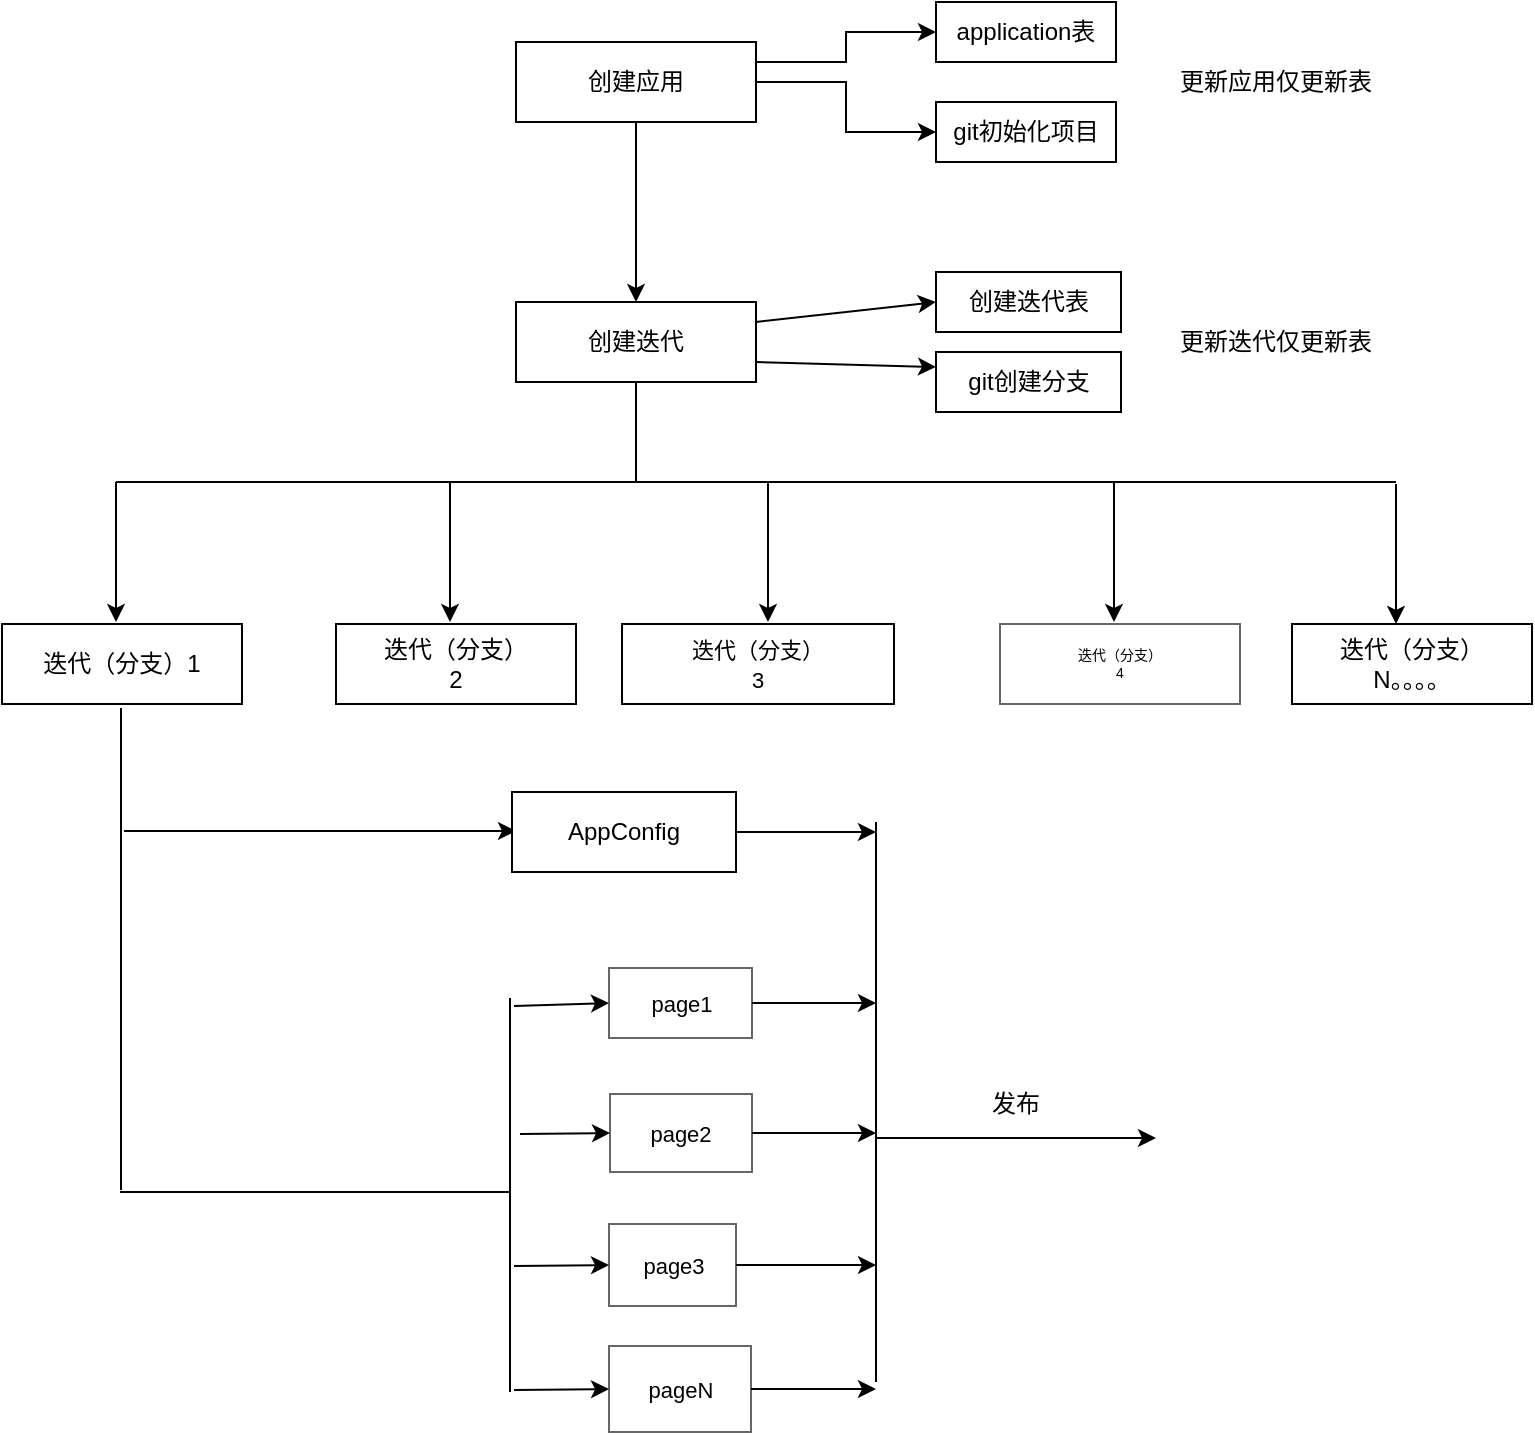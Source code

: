 <mxfile version="15.7.1" type="github">
  <diagram id="7HvGK_0wVV0udJGBjJnY" name="Page-1">
    <mxGraphModel dx="1057" dy="793" grid="1" gridSize="10" guides="1" tooltips="1" connect="1" arrows="1" fold="1" page="1" pageScale="1" pageWidth="827" pageHeight="2269" background="none" math="0" shadow="0">
      <root>
        <object label="" id="0">
          <mxCell />
        </object>
        <mxCell id="1" parent="0" />
        <mxCell id="X4KsD-vC4G1Kk4aB6UTV-3" style="edgeStyle=orthogonalEdgeStyle;rounded=0;orthogonalLoop=1;jettySize=auto;html=1;exitX=1;exitY=0.25;exitDx=0;exitDy=0;" edge="1" parent="1" source="X4KsD-vC4G1Kk4aB6UTV-1" target="X4KsD-vC4G1Kk4aB6UTV-4">
          <mxGeometry relative="1" as="geometry">
            <mxPoint x="490" y="55" as="targetPoint" />
          </mxGeometry>
        </mxCell>
        <mxCell id="X4KsD-vC4G1Kk4aB6UTV-7" style="edgeStyle=orthogonalEdgeStyle;rounded=0;orthogonalLoop=1;jettySize=auto;html=1;exitX=1;exitY=0.5;exitDx=0;exitDy=0;entryX=0;entryY=0.5;entryDx=0;entryDy=0;" edge="1" parent="1" source="X4KsD-vC4G1Kk4aB6UTV-1" target="X4KsD-vC4G1Kk4aB6UTV-5">
          <mxGeometry relative="1" as="geometry" />
        </mxCell>
        <mxCell id="X4KsD-vC4G1Kk4aB6UTV-1" value="创建应用" style="rounded=0;whiteSpace=wrap;html=1;" vertex="1" parent="1">
          <mxGeometry x="300" y="40" width="120" height="40" as="geometry" />
        </mxCell>
        <mxCell id="X4KsD-vC4G1Kk4aB6UTV-4" value="application表" style="rounded=0;whiteSpace=wrap;html=1;" vertex="1" parent="1">
          <mxGeometry x="510" y="20" width="90" height="30" as="geometry" />
        </mxCell>
        <mxCell id="X4KsD-vC4G1Kk4aB6UTV-5" value="git初始化项目" style="rounded=0;whiteSpace=wrap;html=1;" vertex="1" parent="1">
          <mxGeometry x="510" y="70" width="90" height="30" as="geometry" />
        </mxCell>
        <mxCell id="X4KsD-vC4G1Kk4aB6UTV-6" value="" style="endArrow=classic;html=1;rounded=0;" edge="1" parent="1">
          <mxGeometry width="50" height="50" relative="1" as="geometry">
            <mxPoint x="360" y="80" as="sourcePoint" />
            <mxPoint x="360" y="170" as="targetPoint" />
          </mxGeometry>
        </mxCell>
        <mxCell id="X4KsD-vC4G1Kk4aB6UTV-8" value="" style="endArrow=classic;html=1;rounded=0;" edge="1" parent="1" target="X4KsD-vC4G1Kk4aB6UTV-1">
          <mxGeometry width="50" height="50" relative="1" as="geometry">
            <mxPoint x="360" y="80" as="sourcePoint" />
            <mxPoint x="410" y="30" as="targetPoint" />
          </mxGeometry>
        </mxCell>
        <mxCell id="X4KsD-vC4G1Kk4aB6UTV-10" value="创建迭代" style="rounded=0;whiteSpace=wrap;html=1;" vertex="1" parent="1">
          <mxGeometry x="300" y="170" width="120" height="40" as="geometry" />
        </mxCell>
        <mxCell id="X4KsD-vC4G1Kk4aB6UTV-11" value="更新应用仅更新表" style="rounded=0;whiteSpace=wrap;html=1;strokeColor=none;" vertex="1" parent="1">
          <mxGeometry x="630" y="55" width="100" height="10" as="geometry" />
        </mxCell>
        <mxCell id="X4KsD-vC4G1Kk4aB6UTV-13" style="edgeStyle=orthogonalEdgeStyle;rounded=0;orthogonalLoop=1;jettySize=auto;html=1;exitX=1;exitY=0.5;exitDx=0;exitDy=0;" edge="1" parent="1">
          <mxGeometry relative="1" as="geometry">
            <mxPoint x="530" y="190" as="targetPoint" />
            <mxPoint x="530" y="190" as="sourcePoint" />
          </mxGeometry>
        </mxCell>
        <mxCell id="X4KsD-vC4G1Kk4aB6UTV-14" value="创建迭代表" style="rounded=0;whiteSpace=wrap;html=1;" vertex="1" parent="1">
          <mxGeometry x="510" y="155" width="92.5" height="30" as="geometry" />
        </mxCell>
        <mxCell id="X4KsD-vC4G1Kk4aB6UTV-15" value="git创建分支" style="rounded=0;whiteSpace=wrap;html=1;" vertex="1" parent="1">
          <mxGeometry x="510" y="195" width="92.5" height="30" as="geometry" />
        </mxCell>
        <mxCell id="X4KsD-vC4G1Kk4aB6UTV-16" value="" style="endArrow=classic;html=1;rounded=0;exitX=1;exitY=0.25;exitDx=0;exitDy=0;entryX=0;entryY=0.5;entryDx=0;entryDy=0;" edge="1" parent="1" source="X4KsD-vC4G1Kk4aB6UTV-10" target="X4KsD-vC4G1Kk4aB6UTV-14">
          <mxGeometry width="50" height="50" relative="1" as="geometry">
            <mxPoint x="420" y="180" as="sourcePoint" />
            <mxPoint x="510" y="165" as="targetPoint" />
          </mxGeometry>
        </mxCell>
        <mxCell id="X4KsD-vC4G1Kk4aB6UTV-18" value="" style="endArrow=classic;html=1;rounded=0;entryX=0;entryY=0.25;entryDx=0;entryDy=0;exitX=1;exitY=0.75;exitDx=0;exitDy=0;" edge="1" parent="1" source="X4KsD-vC4G1Kk4aB6UTV-10" target="X4KsD-vC4G1Kk4aB6UTV-15">
          <mxGeometry width="50" height="50" relative="1" as="geometry">
            <mxPoint x="420" y="200" as="sourcePoint" />
            <mxPoint x="510" y="185" as="targetPoint" />
          </mxGeometry>
        </mxCell>
        <mxCell id="X4KsD-vC4G1Kk4aB6UTV-19" value="更新迭代仅更新表" style="rounded=0;whiteSpace=wrap;html=1;strokeColor=none;" vertex="1" parent="1">
          <mxGeometry x="630" y="185" width="100" height="10" as="geometry" />
        </mxCell>
        <mxCell id="X4KsD-vC4G1Kk4aB6UTV-22" value="" style="endArrow=none;html=1;rounded=0;entryX=0.5;entryY=1;entryDx=0;entryDy=0;" edge="1" parent="1" target="X4KsD-vC4G1Kk4aB6UTV-10">
          <mxGeometry width="50" height="50" relative="1" as="geometry">
            <mxPoint x="360" y="260" as="sourcePoint" />
            <mxPoint x="400" y="250" as="targetPoint" />
          </mxGeometry>
        </mxCell>
        <mxCell id="X4KsD-vC4G1Kk4aB6UTV-23" value="" style="endArrow=none;html=1;rounded=0;" edge="1" parent="1">
          <mxGeometry width="50" height="50" relative="1" as="geometry">
            <mxPoint x="100" y="260" as="sourcePoint" />
            <mxPoint x="740" y="260" as="targetPoint" />
          </mxGeometry>
        </mxCell>
        <mxCell id="X4KsD-vC4G1Kk4aB6UTV-24" value="" style="endArrow=classic;html=1;rounded=0;" edge="1" parent="1">
          <mxGeometry width="50" height="50" relative="1" as="geometry">
            <mxPoint x="100" y="260" as="sourcePoint" />
            <mxPoint x="100" y="330" as="targetPoint" />
          </mxGeometry>
        </mxCell>
        <mxCell id="X4KsD-vC4G1Kk4aB6UTV-25" value="迭代（分支）1" style="rounded=0;whiteSpace=wrap;html=1;" vertex="1" parent="1">
          <mxGeometry x="43" y="331" width="120" height="40" as="geometry" />
        </mxCell>
        <mxCell id="X4KsD-vC4G1Kk4aB6UTV-26" value="" style="endArrow=classic;html=1;rounded=0;" edge="1" parent="1">
          <mxGeometry width="50" height="50" relative="1" as="geometry">
            <mxPoint x="267" y="260" as="sourcePoint" />
            <mxPoint x="267" y="330" as="targetPoint" />
          </mxGeometry>
        </mxCell>
        <mxCell id="X4KsD-vC4G1Kk4aB6UTV-27" value="迭代（分支）&lt;br&gt;2" style="rounded=0;whiteSpace=wrap;html=1;" vertex="1" parent="1">
          <mxGeometry x="210" y="331" width="120" height="40" as="geometry" />
        </mxCell>
        <mxCell id="X4KsD-vC4G1Kk4aB6UTV-28" value="" style="endArrow=classic;html=1;rounded=0;" edge="1" parent="1">
          <mxGeometry width="50" height="50" relative="1" as="geometry">
            <mxPoint x="426" y="260" as="sourcePoint" />
            <mxPoint x="426" y="330" as="targetPoint" />
          </mxGeometry>
        </mxCell>
        <mxCell id="X4KsD-vC4G1Kk4aB6UTV-29" value="&lt;font style=&quot;font-size: 11px&quot;&gt;迭代（分支）&lt;br style=&quot;font-size: 11px&quot;&gt;3&lt;/font&gt;" style="rounded=0;whiteSpace=wrap;html=1;" vertex="1" parent="1">
          <mxGeometry x="353" y="331" width="136" height="40" as="geometry" />
        </mxCell>
        <mxCell id="X4KsD-vC4G1Kk4aB6UTV-30" value="" style="endArrow=classic;html=1;rounded=0;" edge="1" parent="1">
          <mxGeometry width="50" height="50" relative="1" as="geometry">
            <mxPoint x="599" y="260" as="sourcePoint" />
            <mxPoint x="599" y="330" as="targetPoint" />
          </mxGeometry>
        </mxCell>
        <mxCell id="X4KsD-vC4G1Kk4aB6UTV-31" value="迭代（分支）&lt;br style=&quot;font-size: 7px;&quot;&gt;4" style="rounded=0;whiteSpace=wrap;html=1;fontSize=7;opacity=60;" vertex="1" parent="1">
          <mxGeometry x="542" y="331" width="120" height="40" as="geometry" />
        </mxCell>
        <mxCell id="X4KsD-vC4G1Kk4aB6UTV-32" value="迭代（分支）&lt;br&gt;N。。。。" style="rounded=0;whiteSpace=wrap;html=1;" vertex="1" parent="1">
          <mxGeometry x="688" y="331" width="120" height="40" as="geometry" />
        </mxCell>
        <mxCell id="X4KsD-vC4G1Kk4aB6UTV-34" value="" style="endArrow=classic;html=1;rounded=0;" edge="1" parent="1">
          <mxGeometry width="50" height="50" relative="1" as="geometry">
            <mxPoint x="740" y="261" as="sourcePoint" />
            <mxPoint x="740" y="331" as="targetPoint" />
          </mxGeometry>
        </mxCell>
        <mxCell id="X4KsD-vC4G1Kk4aB6UTV-55" style="edgeStyle=orthogonalEdgeStyle;rounded=0;orthogonalLoop=1;jettySize=auto;html=1;fontSize=11;" edge="1" parent="1" source="X4KsD-vC4G1Kk4aB6UTV-35">
          <mxGeometry relative="1" as="geometry">
            <mxPoint x="480" y="520.5" as="targetPoint" />
          </mxGeometry>
        </mxCell>
        <mxCell id="X4KsD-vC4G1Kk4aB6UTV-35" value="page1" style="rounded=0;whiteSpace=wrap;html=1;fontSize=11;opacity=60;" vertex="1" parent="1">
          <mxGeometry x="346.5" y="503" width="71.5" height="35" as="geometry" />
        </mxCell>
        <mxCell id="X4KsD-vC4G1Kk4aB6UTV-37" value="" style="endArrow=classic;html=1;rounded=0;fontSize=11;entryX=0;entryY=0.5;entryDx=0;entryDy=0;" edge="1" parent="1" target="X4KsD-vC4G1Kk4aB6UTV-35">
          <mxGeometry width="50" height="50" relative="1" as="geometry">
            <mxPoint x="299" y="522" as="sourcePoint" />
            <mxPoint x="346.5" y="481" as="targetPoint" />
          </mxGeometry>
        </mxCell>
        <mxCell id="X4KsD-vC4G1Kk4aB6UTV-56" style="edgeStyle=orthogonalEdgeStyle;rounded=0;orthogonalLoop=1;jettySize=auto;html=1;fontSize=11;" edge="1" parent="1" source="X4KsD-vC4G1Kk4aB6UTV-39">
          <mxGeometry relative="1" as="geometry">
            <mxPoint x="480" y="585.5" as="targetPoint" />
          </mxGeometry>
        </mxCell>
        <mxCell id="X4KsD-vC4G1Kk4aB6UTV-39" value="page2" style="rounded=0;whiteSpace=wrap;html=1;fontSize=11;opacity=60;" vertex="1" parent="1">
          <mxGeometry x="347" y="566" width="71" height="39" as="geometry" />
        </mxCell>
        <mxCell id="X4KsD-vC4G1Kk4aB6UTV-40" value="" style="endArrow=classic;html=1;rounded=0;fontSize=11;entryX=0;entryY=0.5;entryDx=0;entryDy=0;" edge="1" target="X4KsD-vC4G1Kk4aB6UTV-39" parent="1">
          <mxGeometry width="50" height="50" relative="1" as="geometry">
            <mxPoint x="302" y="586" as="sourcePoint" />
            <mxPoint x="346.5" y="548" as="targetPoint" />
          </mxGeometry>
        </mxCell>
        <mxCell id="X4KsD-vC4G1Kk4aB6UTV-57" style="edgeStyle=orthogonalEdgeStyle;rounded=0;orthogonalLoop=1;jettySize=auto;html=1;fontSize=11;" edge="1" parent="1" source="X4KsD-vC4G1Kk4aB6UTV-41">
          <mxGeometry relative="1" as="geometry">
            <mxPoint x="480" y="651.5" as="targetPoint" />
          </mxGeometry>
        </mxCell>
        <mxCell id="X4KsD-vC4G1Kk4aB6UTV-41" value="page3" style="rounded=0;whiteSpace=wrap;html=1;fontSize=11;opacity=60;" vertex="1" parent="1">
          <mxGeometry x="346.5" y="631" width="63.5" height="41" as="geometry" />
        </mxCell>
        <mxCell id="X4KsD-vC4G1Kk4aB6UTV-42" value="" style="endArrow=classic;html=1;rounded=0;fontSize=11;entryX=0;entryY=0.5;entryDx=0;entryDy=0;" edge="1" target="X4KsD-vC4G1Kk4aB6UTV-41" parent="1">
          <mxGeometry width="50" height="50" relative="1" as="geometry">
            <mxPoint x="299" y="652" as="sourcePoint" />
            <mxPoint x="346.5" y="615" as="targetPoint" />
          </mxGeometry>
        </mxCell>
        <mxCell id="X4KsD-vC4G1Kk4aB6UTV-58" style="edgeStyle=orthogonalEdgeStyle;rounded=0;orthogonalLoop=1;jettySize=auto;html=1;fontSize=11;" edge="1" parent="1" source="X4KsD-vC4G1Kk4aB6UTV-43">
          <mxGeometry relative="1" as="geometry">
            <mxPoint x="480" y="713.5" as="targetPoint" />
          </mxGeometry>
        </mxCell>
        <mxCell id="X4KsD-vC4G1Kk4aB6UTV-43" value="pageN" style="rounded=0;whiteSpace=wrap;html=1;fontSize=11;opacity=60;" vertex="1" parent="1">
          <mxGeometry x="346.5" y="692" width="71" height="43" as="geometry" />
        </mxCell>
        <mxCell id="X4KsD-vC4G1Kk4aB6UTV-44" value="" style="endArrow=classic;html=1;rounded=0;fontSize=11;entryX=0;entryY=0.5;entryDx=0;entryDy=0;" edge="1" target="X4KsD-vC4G1Kk4aB6UTV-43" parent="1">
          <mxGeometry width="50" height="50" relative="1" as="geometry">
            <mxPoint x="299" y="714" as="sourcePoint" />
            <mxPoint x="348.5" y="678" as="targetPoint" />
          </mxGeometry>
        </mxCell>
        <mxCell id="X4KsD-vC4G1Kk4aB6UTV-45" value="" style="endArrow=none;html=1;rounded=0;fontSize=11;" edge="1" parent="1">
          <mxGeometry width="50" height="50" relative="1" as="geometry">
            <mxPoint x="102.5" y="614" as="sourcePoint" />
            <mxPoint x="102.5" y="373" as="targetPoint" />
          </mxGeometry>
        </mxCell>
        <mxCell id="X4KsD-vC4G1Kk4aB6UTV-47" value="" style="endArrow=classic;html=1;rounded=0;fontSize=11;" edge="1" parent="1">
          <mxGeometry width="50" height="50" relative="1" as="geometry">
            <mxPoint x="104" y="434.5" as="sourcePoint" />
            <mxPoint x="300" y="434.5" as="targetPoint" />
          </mxGeometry>
        </mxCell>
        <mxCell id="X4KsD-vC4G1Kk4aB6UTV-59" style="edgeStyle=orthogonalEdgeStyle;rounded=0;orthogonalLoop=1;jettySize=auto;html=1;fontSize=11;" edge="1" parent="1" source="X4KsD-vC4G1Kk4aB6UTV-49">
          <mxGeometry relative="1" as="geometry">
            <mxPoint x="480" y="435" as="targetPoint" />
          </mxGeometry>
        </mxCell>
        <mxCell id="X4KsD-vC4G1Kk4aB6UTV-49" value="AppConfig" style="rounded=0;whiteSpace=wrap;html=1;" vertex="1" parent="1">
          <mxGeometry x="298" y="415" width="112" height="40" as="geometry" />
        </mxCell>
        <mxCell id="X4KsD-vC4G1Kk4aB6UTV-50" value="" style="endArrow=none;html=1;rounded=0;fontSize=11;" edge="1" parent="1">
          <mxGeometry width="50" height="50" relative="1" as="geometry">
            <mxPoint x="102" y="615" as="sourcePoint" />
            <mxPoint x="297" y="615" as="targetPoint" />
          </mxGeometry>
        </mxCell>
        <mxCell id="X4KsD-vC4G1Kk4aB6UTV-52" value="" style="endArrow=none;html=1;rounded=0;fontSize=11;" edge="1" parent="1">
          <mxGeometry width="50" height="50" relative="1" as="geometry">
            <mxPoint x="297" y="715" as="sourcePoint" />
            <mxPoint x="297" y="518" as="targetPoint" />
          </mxGeometry>
        </mxCell>
        <mxCell id="X4KsD-vC4G1Kk4aB6UTV-61" value="" style="endArrow=none;html=1;fontSize=11;strokeColor=default;curved=1;" edge="1" parent="1">
          <mxGeometry width="50" height="50" relative="1" as="geometry">
            <mxPoint x="480" y="710" as="sourcePoint" />
            <mxPoint x="480" y="430" as="targetPoint" />
          </mxGeometry>
        </mxCell>
        <mxCell id="X4KsD-vC4G1Kk4aB6UTV-63" value="" style="endArrow=classic;html=1;fontSize=11;strokeColor=default;curved=1;" edge="1" parent="1">
          <mxGeometry width="50" height="50" relative="1" as="geometry">
            <mxPoint x="480" y="588" as="sourcePoint" />
            <mxPoint x="620" y="588" as="targetPoint" />
          </mxGeometry>
        </mxCell>
        <mxCell id="X4KsD-vC4G1Kk4aB6UTV-65" value="发布" style="rounded=0;whiteSpace=wrap;html=1;strokeColor=none;" vertex="1" parent="1">
          <mxGeometry x="500" y="566" width="100" height="10" as="geometry" />
        </mxCell>
      </root>
    </mxGraphModel>
  </diagram>
</mxfile>
